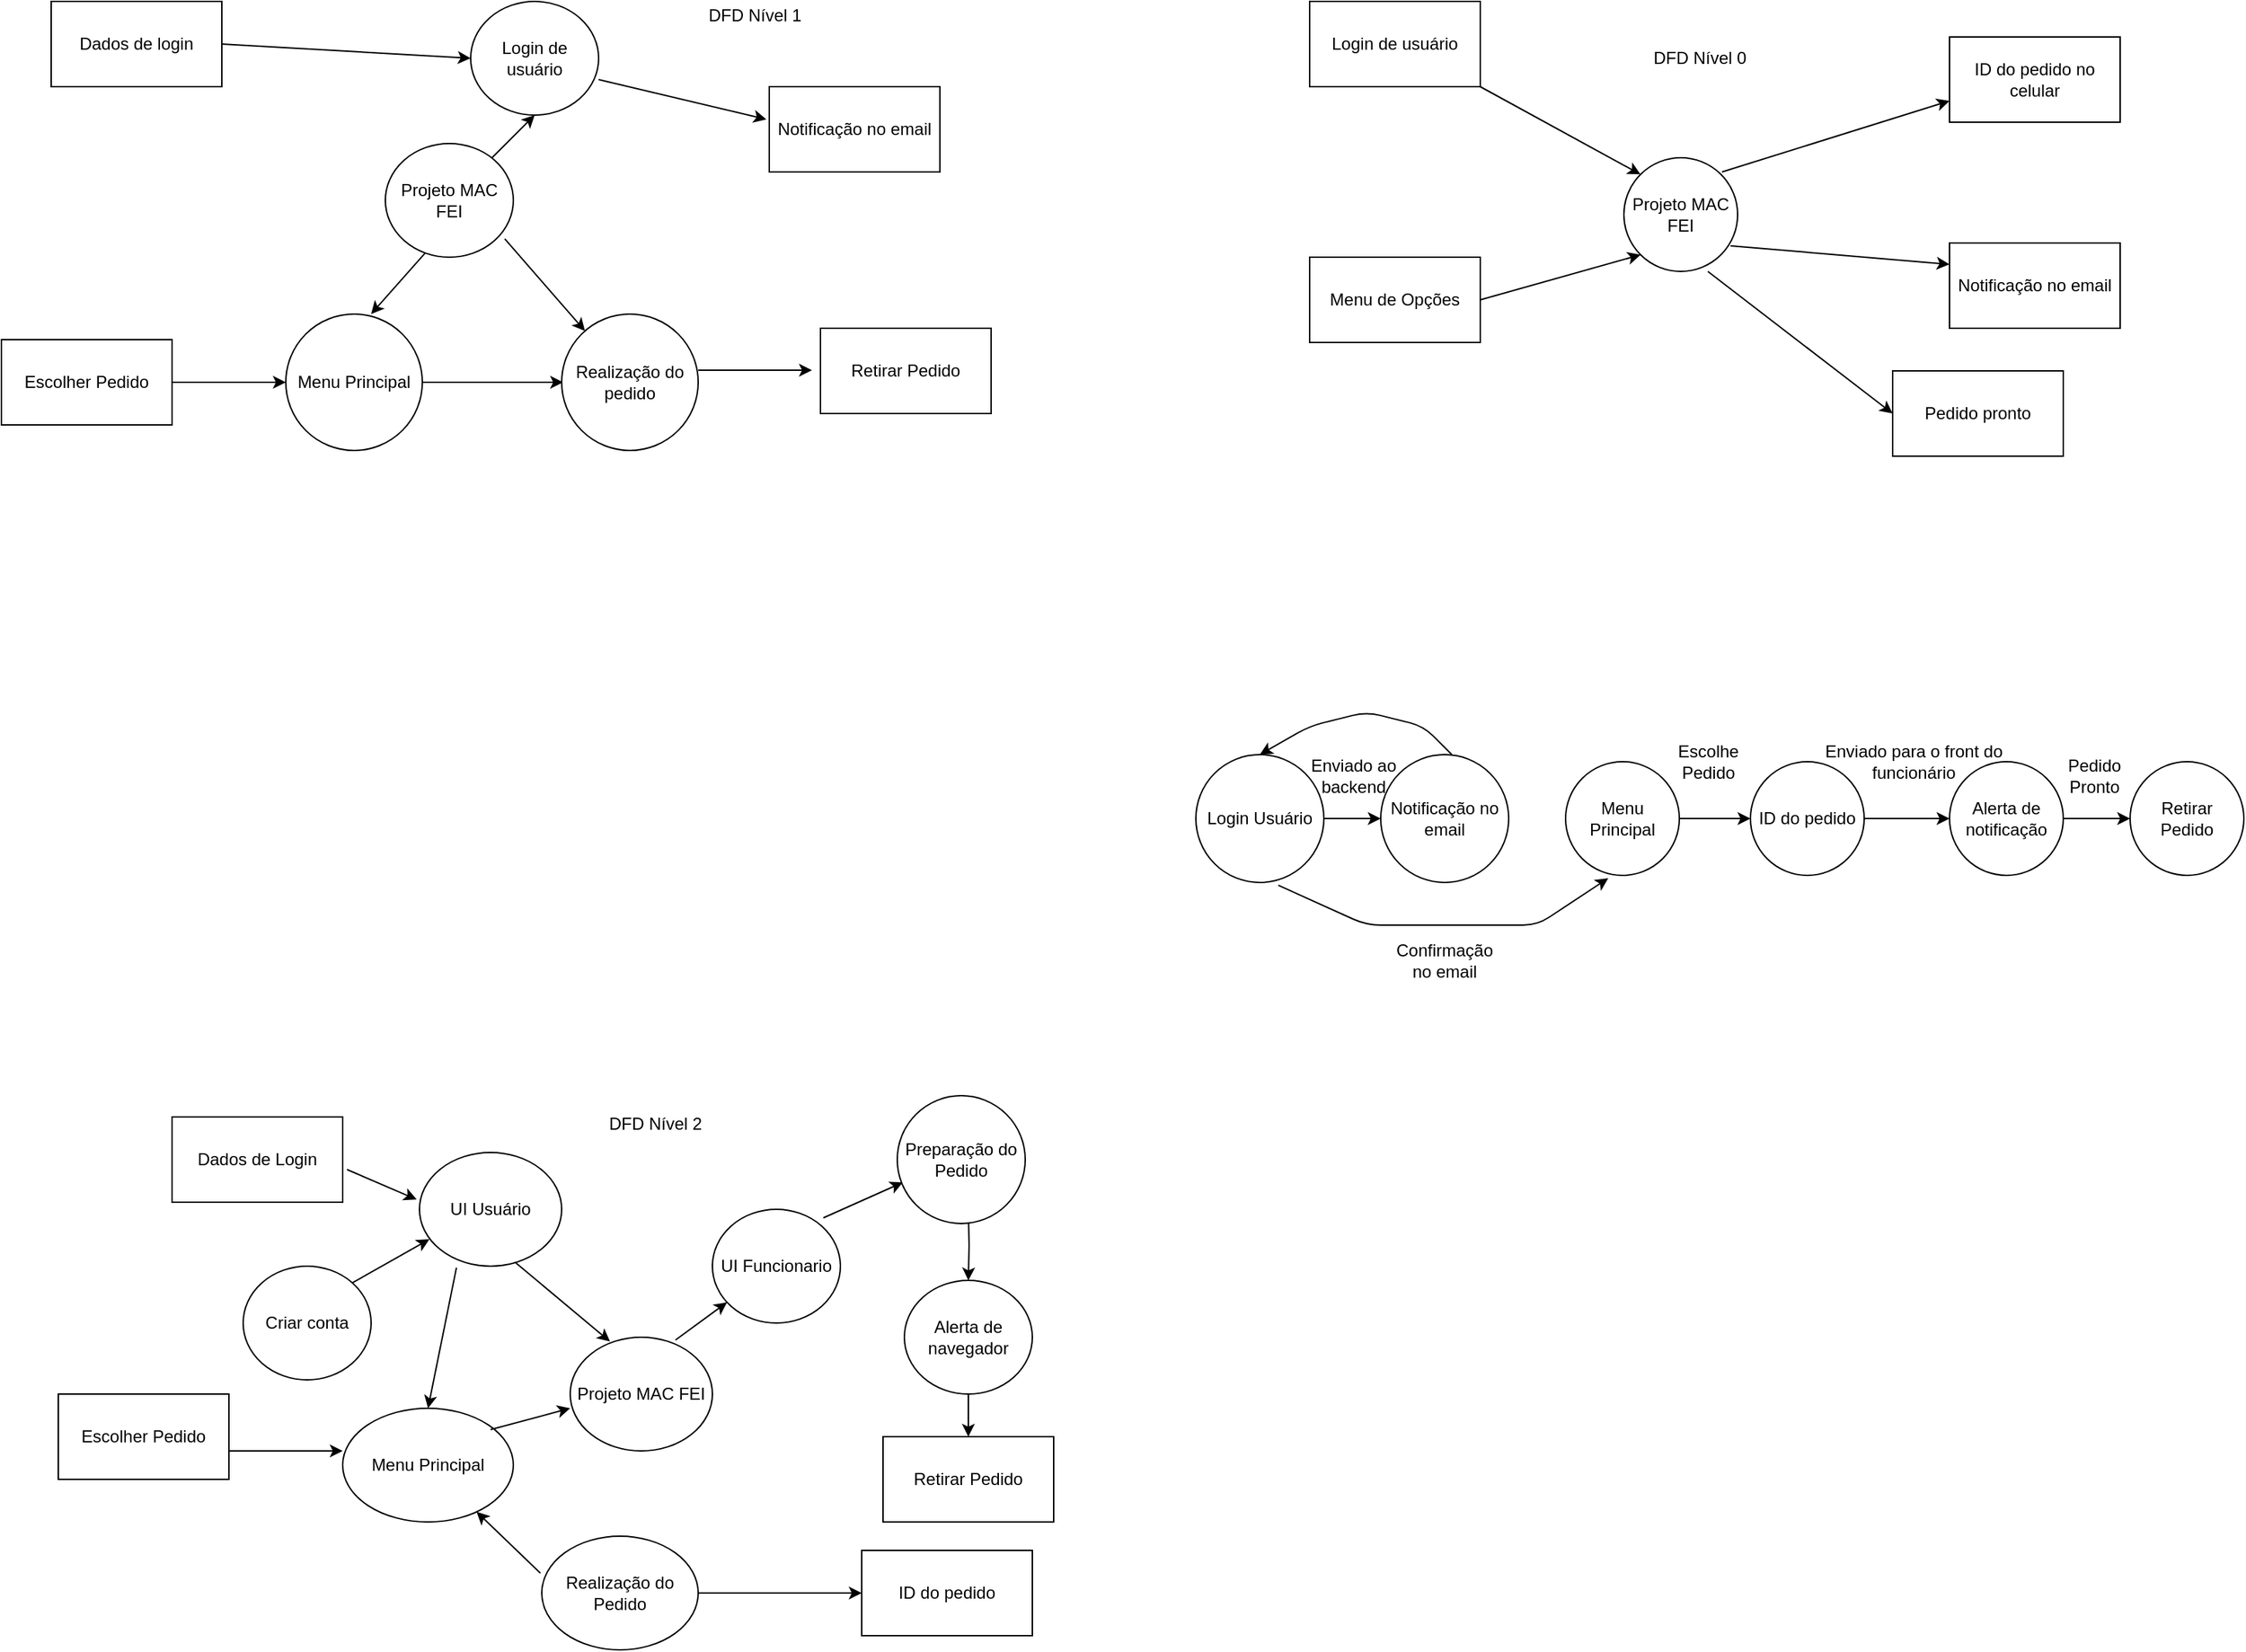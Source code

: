 <mxfile version="12.9.13" type="google"><diagram id="wCFUMcnoqW4Gaor_rcJt" name="Page-1"><mxGraphModel dx="868" dy="482" grid="1" gridSize="10" guides="1" tooltips="1" connect="1" arrows="1" fold="1" page="1" pageScale="1" pageWidth="827" pageHeight="1169" math="0" shadow="0"><root><mxCell id="0"/><mxCell id="1" parent="0"/><mxCell id="dzYBm75qbWvLWxw0KccY-3" value="" style="edgeStyle=orthogonalEdgeStyle;rounded=0;orthogonalLoop=1;jettySize=auto;html=1;" parent="1" source="dzYBm75qbWvLWxw0KccY-1" target="dzYBm75qbWvLWxw0KccY-2" edge="1"><mxGeometry relative="1" as="geometry"/></mxCell><mxCell id="dzYBm75qbWvLWxw0KccY-1" value="Login Usuário" style="ellipse;whiteSpace=wrap;html=1;aspect=fixed;" parent="1" vertex="1"><mxGeometry x="860" y="560" width="90" height="90" as="geometry"/></mxCell><mxCell id="dzYBm75qbWvLWxw0KccY-2" value="Notificação no email" style="ellipse;whiteSpace=wrap;html=1;aspect=fixed;" parent="1" vertex="1"><mxGeometry x="990" y="560" width="90" height="90" as="geometry"/></mxCell><mxCell id="dzYBm75qbWvLWxw0KccY-11" value="" style="edgeStyle=orthogonalEdgeStyle;rounded=0;orthogonalLoop=1;jettySize=auto;html=1;" parent="1" source="dzYBm75qbWvLWxw0KccY-9" target="dzYBm75qbWvLWxw0KccY-10" edge="1"><mxGeometry relative="1" as="geometry"/></mxCell><mxCell id="dzYBm75qbWvLWxw0KccY-31" value="" style="edgeStyle=orthogonalEdgeStyle;rounded=0;orthogonalLoop=1;jettySize=auto;html=1;" parent="1" source="dzYBm75qbWvLWxw0KccY-10" target="dzYBm75qbWvLWxw0KccY-30" edge="1"><mxGeometry relative="1" as="geometry"/></mxCell><mxCell id="dzYBm75qbWvLWxw0KccY-10" value="ID do pedido" style="ellipse;whiteSpace=wrap;html=1;aspect=fixed;" parent="1" vertex="1"><mxGeometry x="1250" y="565" width="80" height="80" as="geometry"/></mxCell><mxCell id="dzYBm75qbWvLWxw0KccY-33" value="" style="edgeStyle=orthogonalEdgeStyle;rounded=0;orthogonalLoop=1;jettySize=auto;html=1;" parent="1" source="dzYBm75qbWvLWxw0KccY-30" target="dzYBm75qbWvLWxw0KccY-32" edge="1"><mxGeometry relative="1" as="geometry"/></mxCell><mxCell id="dzYBm75qbWvLWxw0KccY-30" value="Alerta de notificação" style="ellipse;whiteSpace=wrap;html=1;aspect=fixed;" parent="1" vertex="1"><mxGeometry x="1390" y="565" width="80" height="80" as="geometry"/></mxCell><mxCell id="dzYBm75qbWvLWxw0KccY-32" value="Retirar&lt;br&gt;Pedido" style="ellipse;whiteSpace=wrap;html=1;aspect=fixed;" parent="1" vertex="1"><mxGeometry x="1517" y="565" width="80" height="80" as="geometry"/></mxCell><mxCell id="dzYBm75qbWvLWxw0KccY-19" value="Escolhe&lt;br&gt;Pedido" style="text;html=1;align=center;verticalAlign=middle;resizable=0;points=[];autosize=1;" parent="1" vertex="1"><mxGeometry x="1190" y="550" width="60" height="30" as="geometry"/></mxCell><mxCell id="dzYBm75qbWvLWxw0KccY-9" value="&lt;span style=&quot;white-space: normal&quot;&gt;Menu Principal&lt;/span&gt;" style="ellipse;whiteSpace=wrap;html=1;aspect=fixed;" parent="1" vertex="1"><mxGeometry x="1120" y="565" width="80" height="80" as="geometry"/></mxCell><mxCell id="dzYBm75qbWvLWxw0KccY-35" value="Projeto MAC FEI" style="ellipse;whiteSpace=wrap;html=1;" parent="1" vertex="1"><mxGeometry x="290" y="130" width="90" height="80" as="geometry"/></mxCell><mxCell id="dzYBm75qbWvLWxw0KccY-36" value="Login de usuário" style="ellipse;whiteSpace=wrap;html=1;" parent="1" vertex="1"><mxGeometry x="350" y="30" width="90" height="80" as="geometry"/></mxCell><mxCell id="dzYBm75qbWvLWxw0KccY-56" value="UI Funcionario" style="ellipse;whiteSpace=wrap;html=1;" parent="1" vertex="1"><mxGeometry x="520" y="880" width="90" height="80" as="geometry"/></mxCell><mxCell id="c863qHdywVuJ9lUW6JDO-21" style="edgeStyle=orthogonalEdgeStyle;rounded=0;orthogonalLoop=1;jettySize=auto;html=1;entryX=0.5;entryY=0;entryDx=0;entryDy=0;" parent="1" source="c863qHdywVuJ9lUW6JDO-1" edge="1" target="c863qHdywVuJ9lUW6JDO-22"><mxGeometry relative="1" as="geometry"><mxPoint x="700.01" y="1073.04" as="targetPoint"/></mxGeometry></mxCell><mxCell id="c863qHdywVuJ9lUW6JDO-1" value="Alerta de navegador" style="ellipse;whiteSpace=wrap;html=1;" parent="1" vertex="1"><mxGeometry x="655" y="930" width="90" height="80" as="geometry"/></mxCell><mxCell id="dzYBm75qbWvLWxw0KccY-69" value="" style="edgeStyle=orthogonalEdgeStyle;rounded=0;orthogonalLoop=1;jettySize=auto;html=1;" parent="1" edge="1"><mxGeometry relative="1" as="geometry"><mxPoint x="590" y="289.5" as="targetPoint"/><mxPoint x="510" y="289.5" as="sourcePoint"/></mxGeometry></mxCell><mxCell id="c863qHdywVuJ9lUW6JDO-6" value="Menu Principal" style="ellipse;whiteSpace=wrap;html=1;" parent="1" vertex="1"><mxGeometry x="260" y="1020" width="120" height="80" as="geometry"/></mxCell><mxCell id="c863qHdywVuJ9lUW6JDO-11" value="Realização do Pedido" style="ellipse;whiteSpace=wrap;html=1;" parent="1" vertex="1"><mxGeometry x="400" y="1110" width="110" height="80" as="geometry"/></mxCell><mxCell id="c863qHdywVuJ9lUW6JDO-7" value="Enviado ao backend" style="text;html=1;strokeColor=none;fillColor=none;align=center;verticalAlign=middle;whiteSpace=wrap;rounded=0;" parent="1" vertex="1"><mxGeometry x="936" y="565" width="70" height="20" as="geometry"/></mxCell><mxCell id="c863qHdywVuJ9lUW6JDO-8" value="Confirmação no email" style="text;html=1;strokeColor=none;fillColor=none;align=center;verticalAlign=middle;whiteSpace=wrap;rounded=0;" parent="1" vertex="1"><mxGeometry x="1015" y="695" width="40" height="20" as="geometry"/></mxCell><mxCell id="c863qHdywVuJ9lUW6JDO-10" value="Enviado para o front do funcionário" style="text;html=1;strokeColor=none;fillColor=none;align=center;verticalAlign=middle;whiteSpace=wrap;rounded=0;" parent="1" vertex="1"><mxGeometry x="1300" y="555" width="130" height="20" as="geometry"/></mxCell><mxCell id="c863qHdywVuJ9lUW6JDO-20" value="" style="edgeStyle=orthogonalEdgeStyle;rounded=0;orthogonalLoop=1;jettySize=auto;html=1;" parent="1" target="c863qHdywVuJ9lUW6JDO-1" edge="1"><mxGeometry relative="1" as="geometry"><mxPoint x="700" y="880" as="sourcePoint"/></mxGeometry></mxCell><mxCell id="c863qHdywVuJ9lUW6JDO-17" value="" style="endArrow=classic;html=1;entryX=0.044;entryY=0.678;entryDx=0;entryDy=0;exitX=0.867;exitY=0.075;exitDx=0;exitDy=0;exitPerimeter=0;entryPerimeter=0;" parent="1" source="dzYBm75qbWvLWxw0KccY-56" target="HlQ8iX5qmJNKGeTguG6G-1" edge="1"><mxGeometry width="50" height="50" relative="1" as="geometry"><mxPoint x="580" y="910" as="sourcePoint"/><mxPoint x="640" y="865" as="targetPoint"/></mxGeometry></mxCell><mxCell id="c863qHdywVuJ9lUW6JDO-22" value="Retirar Pedido" style="rounded=0;whiteSpace=wrap;html=1;" parent="1" vertex="1"><mxGeometry x="640" y="1040" width="120" height="60" as="geometry"/></mxCell><mxCell id="c863qHdywVuJ9lUW6JDO-23" value="Projeto MAC FEI" style="ellipse;whiteSpace=wrap;html=1;" parent="1" vertex="1"><mxGeometry x="420" y="970" width="100" height="80" as="geometry"/></mxCell><mxCell id="Qw9ucYQC4gDRhkAwf2Fk-4" value="Projeto MAC FEI" style="ellipse;whiteSpace=wrap;html=1;aspect=fixed;" parent="1" vertex="1"><mxGeometry x="1161" y="140" width="80" height="80" as="geometry"/></mxCell><mxCell id="Qw9ucYQC4gDRhkAwf2Fk-5" value="Login de usuário" style="rounded=0;whiteSpace=wrap;html=1;" parent="1" vertex="1"><mxGeometry x="940" y="30" width="120" height="60" as="geometry"/></mxCell><mxCell id="Qw9ucYQC4gDRhkAwf2Fk-7" value="Menu de Opções" style="rounded=0;whiteSpace=wrap;html=1;" parent="1" vertex="1"><mxGeometry x="940" y="210" width="120" height="60" as="geometry"/></mxCell><mxCell id="Qw9ucYQC4gDRhkAwf2Fk-8" value="ID do pedido no celular" style="rounded=0;whiteSpace=wrap;html=1;" parent="1" vertex="1"><mxGeometry x="1390" y="55" width="120" height="60" as="geometry"/></mxCell><mxCell id="Qw9ucYQC4gDRhkAwf2Fk-9" value="Notificação no email" style="rounded=0;whiteSpace=wrap;html=1;" parent="1" vertex="1"><mxGeometry x="1390" y="200" width="120" height="60" as="geometry"/></mxCell><mxCell id="Qw9ucYQC4gDRhkAwf2Fk-13" value="" style="endArrow=classic;html=1;entryX=0;entryY=0;entryDx=0;entryDy=0;" parent="1" target="Qw9ucYQC4gDRhkAwf2Fk-4" edge="1"><mxGeometry width="50" height="50" relative="1" as="geometry"><mxPoint x="1060" y="90" as="sourcePoint"/><mxPoint x="1110" y="40" as="targetPoint"/></mxGeometry></mxCell><mxCell id="Qw9ucYQC4gDRhkAwf2Fk-16" value="" style="endArrow=classic;html=1;entryX=0;entryY=1;entryDx=0;entryDy=0;exitX=1;exitY=0.5;exitDx=0;exitDy=0;" parent="1" source="Qw9ucYQC4gDRhkAwf2Fk-7" target="Qw9ucYQC4gDRhkAwf2Fk-4" edge="1"><mxGeometry width="50" height="50" relative="1" as="geometry"><mxPoint x="1070" y="300" as="sourcePoint"/><mxPoint x="1120" y="250" as="targetPoint"/></mxGeometry></mxCell><mxCell id="Qw9ucYQC4gDRhkAwf2Fk-17" value="" style="endArrow=classic;html=1;entryX=0;entryY=0.75;entryDx=0;entryDy=0;" parent="1" target="Qw9ucYQC4gDRhkAwf2Fk-8" edge="1"><mxGeometry width="50" height="50" relative="1" as="geometry"><mxPoint x="1230" y="150" as="sourcePoint"/><mxPoint x="1280" y="100" as="targetPoint"/></mxGeometry></mxCell><mxCell id="Qw9ucYQC4gDRhkAwf2Fk-18" value="" style="endArrow=classic;html=1;entryX=0;entryY=0.25;entryDx=0;entryDy=0;exitX=0.938;exitY=0.775;exitDx=0;exitDy=0;exitPerimeter=0;" parent="1" source="Qw9ucYQC4gDRhkAwf2Fk-4" target="Qw9ucYQC4gDRhkAwf2Fk-9" edge="1"><mxGeometry width="50" height="50" relative="1" as="geometry"><mxPoint x="1230" y="215" as="sourcePoint"/><mxPoint x="1280" y="165" as="targetPoint"/></mxGeometry></mxCell><mxCell id="Qw9ucYQC4gDRhkAwf2Fk-19" value="" style="endArrow=classic;html=1;exitX=0.738;exitY=1;exitDx=0;exitDy=0;exitPerimeter=0;" parent="1" source="Qw9ucYQC4gDRhkAwf2Fk-4" edge="1"><mxGeometry width="50" height="50" relative="1" as="geometry"><mxPoint x="1230" y="275" as="sourcePoint"/><mxPoint x="1350" y="320" as="targetPoint"/></mxGeometry></mxCell><mxCell id="Qw9ucYQC4gDRhkAwf2Fk-20" value="&lt;span&gt;Pedido pronto&lt;/span&gt;" style="rounded=0;whiteSpace=wrap;html=1;" parent="1" vertex="1"><mxGeometry x="1350" y="290" width="120" height="60" as="geometry"/></mxCell><mxCell id="Qw9ucYQC4gDRhkAwf2Fk-21" value="DFD Nível 0" style="text;html=1;strokeColor=none;fillColor=none;align=center;verticalAlign=middle;whiteSpace=wrap;rounded=0;" parent="1" vertex="1"><mxGeometry x="1170" y="60" width="89" height="20" as="geometry"/></mxCell><mxCell id="HlQ8iX5qmJNKGeTguG6G-1" value="Preparação do Pedido" style="ellipse;whiteSpace=wrap;html=1;aspect=fixed;" parent="1" vertex="1"><mxGeometry x="650" y="800" width="90" height="90" as="geometry"/></mxCell><mxCell id="HlQ8iX5qmJNKGeTguG6G-2" value="UI Usuário" style="ellipse;whiteSpace=wrap;html=1;" parent="1" vertex="1"><mxGeometry x="314" y="840" width="100" height="80" as="geometry"/></mxCell><mxCell id="HlQ8iX5qmJNKGeTguG6G-4" value="" style="endArrow=classic;html=1;exitX=0.67;exitY=0.963;exitDx=0;exitDy=0;exitPerimeter=0;entryX=0.28;entryY=0.038;entryDx=0;entryDy=0;entryPerimeter=0;" parent="1" source="HlQ8iX5qmJNKGeTguG6G-2" target="c863qHdywVuJ9lUW6JDO-23" edge="1"><mxGeometry width="50" height="50" relative="1" as="geometry"><mxPoint x="435" y="880" as="sourcePoint"/><mxPoint x="385" y="930" as="targetPoint"/></mxGeometry></mxCell><mxCell id="HlQ8iX5qmJNKGeTguG6G-5" value="" style="endArrow=classic;html=1;entryX=-0.02;entryY=0.413;entryDx=0;entryDy=0;entryPerimeter=0;exitX=1.038;exitY=0.65;exitDx=0;exitDy=0;exitPerimeter=0;" parent="1" target="HlQ8iX5qmJNKGeTguG6G-2" edge="1"><mxGeometry width="50" height="50" relative="1" as="geometry"><mxPoint x="263.04" y="852" as="sourcePoint"/><mxPoint x="305" y="810" as="targetPoint"/><Array as="points"/></mxGeometry></mxCell><mxCell id="HlQ8iX5qmJNKGeTguG6G-9" value="DFD Nível 2" style="text;html=1;strokeColor=none;fillColor=none;align=center;verticalAlign=middle;whiteSpace=wrap;rounded=0;" parent="1" vertex="1"><mxGeometry x="440" y="810" width="80" height="20" as="geometry"/></mxCell><mxCell id="HlQ8iX5qmJNKGeTguG6G-12" style="edgeStyle=orthogonalEdgeStyle;rounded=0;orthogonalLoop=1;jettySize=auto;html=1;entryX=-0.01;entryY=0.58;entryDx=0;entryDy=0;entryPerimeter=0;" parent="1" source="HlQ8iX5qmJNKGeTguG6G-10" edge="1"><mxGeometry relative="1" as="geometry"><mxPoint x="415" y="298" as="targetPoint"/></mxGeometry></mxCell><mxCell id="HlQ8iX5qmJNKGeTguG6G-10" value="Menu Principal" style="ellipse;whiteSpace=wrap;html=1;aspect=fixed;" parent="1" vertex="1"><mxGeometry x="220" y="250" width="96" height="96" as="geometry"/></mxCell><mxCell id="HlQ8iX5qmJNKGeTguG6G-11" value="&lt;span&gt;Retirar Pedido&lt;/span&gt;" style="rounded=0;whiteSpace=wrap;html=1;" parent="1" vertex="1"><mxGeometry x="596" y="260" width="120" height="60" as="geometry"/></mxCell><mxCell id="HlQ8iX5qmJNKGeTguG6G-13" value="Dados de login" style="rounded=0;whiteSpace=wrap;html=1;" parent="1" vertex="1"><mxGeometry x="55" y="30" width="120" height="60" as="geometry"/></mxCell><mxCell id="HlQ8iX5qmJNKGeTguG6G-17" value="DFD Nível 1" style="text;html=1;strokeColor=none;fillColor=none;align=center;verticalAlign=middle;whiteSpace=wrap;rounded=0;" parent="1" vertex="1"><mxGeometry x="510" y="30" width="80" height="20" as="geometry"/></mxCell><mxCell id="HlQ8iX5qmJNKGeTguG6G-19" value="&lt;span style=&quot;font-family: &amp;#34;helvetica&amp;#34;&quot;&gt;Dados de Login&lt;/span&gt;" style="rounded=0;whiteSpace=wrap;html=1;" parent="1" vertex="1"><mxGeometry x="140" y="815" width="120" height="60" as="geometry"/></mxCell><mxCell id="r0M8IUTr7qnEs_ivb6ls-1" value="" style="endArrow=classic;html=1;exitX=1;exitY=0.5;exitDx=0;exitDy=0;entryX=0;entryY=0.5;entryDx=0;entryDy=0;" edge="1" parent="1" source="HlQ8iX5qmJNKGeTguG6G-13" target="dzYBm75qbWvLWxw0KccY-36"><mxGeometry width="50" height="50" relative="1" as="geometry"><mxPoint x="230" y="60" as="sourcePoint"/><mxPoint x="280" y="10" as="targetPoint"/></mxGeometry></mxCell><mxCell id="r0M8IUTr7qnEs_ivb6ls-5" value="&lt;span&gt;Notificação no email&lt;/span&gt;" style="rounded=0;whiteSpace=wrap;html=1;" vertex="1" parent="1"><mxGeometry x="560" y="90" width="120" height="60" as="geometry"/></mxCell><mxCell id="r0M8IUTr7qnEs_ivb6ls-6" value="" style="endArrow=classic;html=1;exitX=1;exitY=0.688;exitDx=0;exitDy=0;exitPerimeter=0;entryX=-0.017;entryY=0.383;entryDx=0;entryDy=0;entryPerimeter=0;" edge="1" parent="1" source="dzYBm75qbWvLWxw0KccY-36" target="r0M8IUTr7qnEs_ivb6ls-5"><mxGeometry width="50" height="50" relative="1" as="geometry"><mxPoint x="460" y="95" as="sourcePoint"/><mxPoint x="510" y="45" as="targetPoint"/></mxGeometry></mxCell><mxCell id="r0M8IUTr7qnEs_ivb6ls-8" value="" style="endArrow=classic;html=1;entryX=0.5;entryY=1;entryDx=0;entryDy=0;" edge="1" parent="1" source="dzYBm75qbWvLWxw0KccY-35" target="dzYBm75qbWvLWxw0KccY-36"><mxGeometry width="50" height="50" relative="1" as="geometry"><mxPoint x="405" y="140" as="sourcePoint"/><mxPoint x="460" y="110" as="targetPoint"/></mxGeometry></mxCell><mxCell id="r0M8IUTr7qnEs_ivb6ls-14" value="Realização do pedido" style="ellipse;whiteSpace=wrap;html=1;aspect=fixed;" vertex="1" parent="1"><mxGeometry x="414" y="250" width="96" height="96" as="geometry"/></mxCell><mxCell id="r0M8IUTr7qnEs_ivb6ls-18" value="" style="endArrow=classic;html=1;exitX=0.311;exitY=0.963;exitDx=0;exitDy=0;exitPerimeter=0;" edge="1" parent="1" source="dzYBm75qbWvLWxw0KccY-35"><mxGeometry width="50" height="50" relative="1" as="geometry"><mxPoint x="320" y="210" as="sourcePoint"/><mxPoint x="280" y="250" as="targetPoint"/></mxGeometry></mxCell><mxCell id="r0M8IUTr7qnEs_ivb6ls-21" value="" style="endArrow=classic;html=1;entryX=0.375;entryY=1.025;entryDx=0;entryDy=0;exitX=0.644;exitY=1.022;exitDx=0;exitDy=0;exitPerimeter=0;entryPerimeter=0;" edge="1" parent="1" source="dzYBm75qbWvLWxw0KccY-1" target="dzYBm75qbWvLWxw0KccY-9"><mxGeometry width="50" height="50" relative="1" as="geometry"><mxPoint x="920" y="660" as="sourcePoint"/><mxPoint x="1160" y="685" as="targetPoint"/><Array as="points"><mxPoint x="980" y="680"/><mxPoint x="1100" y="680"/></Array></mxGeometry></mxCell><mxCell id="r0M8IUTr7qnEs_ivb6ls-22" value="" style="endArrow=classic;html=1;entryX=0.5;entryY=0;entryDx=0;entryDy=0;" edge="1" parent="1" target="dzYBm75qbWvLWxw0KccY-1"><mxGeometry width="50" height="50" relative="1" as="geometry"><mxPoint x="1040" y="560" as="sourcePoint"/><mxPoint x="1090" y="510" as="targetPoint"/><Array as="points"><mxPoint x="1020" y="540"/><mxPoint x="980" y="530"/><mxPoint x="940" y="540"/></Array></mxGeometry></mxCell><mxCell id="r0M8IUTr7qnEs_ivb6ls-24" value="Pedido Pronto" style="text;html=1;strokeColor=none;fillColor=none;align=center;verticalAlign=middle;whiteSpace=wrap;rounded=0;" vertex="1" parent="1"><mxGeometry x="1467" y="565" width="50" height="20" as="geometry"/></mxCell><mxCell id="r0M8IUTr7qnEs_ivb6ls-27" value="" style="endArrow=classic;html=1;exitX=0.933;exitY=0.838;exitDx=0;exitDy=0;exitPerimeter=0;" edge="1" parent="1" source="dzYBm75qbWvLWxw0KccY-35" target="r0M8IUTr7qnEs_ivb6ls-14"><mxGeometry width="50" height="50" relative="1" as="geometry"><mxPoint x="370" y="220" as="sourcePoint"/><mxPoint x="420" y="170" as="targetPoint"/></mxGeometry></mxCell><mxCell id="r0M8IUTr7qnEs_ivb6ls-28" value="Escolher Pedido" style="rounded=0;whiteSpace=wrap;html=1;" vertex="1" parent="1"><mxGeometry x="20" y="268" width="120" height="60" as="geometry"/></mxCell><mxCell id="r0M8IUTr7qnEs_ivb6ls-30" value="" style="endArrow=classic;html=1;exitX=1;exitY=0.5;exitDx=0;exitDy=0;" edge="1" parent="1" source="r0M8IUTr7qnEs_ivb6ls-28" target="HlQ8iX5qmJNKGeTguG6G-10"><mxGeometry width="50" height="50" relative="1" as="geometry"><mxPoint x="160" y="240" as="sourcePoint"/><mxPoint x="210" y="190" as="targetPoint"/></mxGeometry></mxCell><mxCell id="r0M8IUTr7qnEs_ivb6ls-35" value="" style="endArrow=classic;html=1;entryX=0;entryY=0.625;entryDx=0;entryDy=0;entryPerimeter=0;" edge="1" parent="1" target="c863qHdywVuJ9lUW6JDO-23"><mxGeometry width="50" height="50" relative="1" as="geometry"><mxPoint x="364" y="1035" as="sourcePoint"/><mxPoint x="414" y="985" as="targetPoint"/></mxGeometry></mxCell><mxCell id="r0M8IUTr7qnEs_ivb6ls-36" value="&lt;span&gt;ID do pedido&lt;/span&gt;" style="rounded=0;whiteSpace=wrap;html=1;" vertex="1" parent="1"><mxGeometry x="625" y="1120" width="120" height="60" as="geometry"/></mxCell><mxCell id="r0M8IUTr7qnEs_ivb6ls-37" value="" style="endArrow=classic;html=1;entryX=0;entryY=0.5;entryDx=0;entryDy=0;exitX=1;exitY=0.5;exitDx=0;exitDy=0;" edge="1" parent="1" source="c863qHdywVuJ9lUW6JDO-11" target="r0M8IUTr7qnEs_ivb6ls-36"><mxGeometry width="50" height="50" relative="1" as="geometry"><mxPoint x="470" y="1140" as="sourcePoint"/><mxPoint x="520" y="1090" as="targetPoint"/></mxGeometry></mxCell><mxCell id="r0M8IUTr7qnEs_ivb6ls-39" value="Escolher Pedido" style="rounded=0;whiteSpace=wrap;html=1;" vertex="1" parent="1"><mxGeometry x="60" y="1010" width="120" height="60" as="geometry"/></mxCell><mxCell id="r0M8IUTr7qnEs_ivb6ls-40" value="" style="endArrow=classic;html=1;entryX=0;entryY=0.375;entryDx=0;entryDy=0;entryPerimeter=0;" edge="1" parent="1" target="c863qHdywVuJ9lUW6JDO-6"><mxGeometry width="50" height="50" relative="1" as="geometry"><mxPoint x="180" y="1050" as="sourcePoint"/><mxPoint x="230" y="1000" as="targetPoint"/></mxGeometry></mxCell><mxCell id="r0M8IUTr7qnEs_ivb6ls-41" value="" style="endArrow=classic;html=1;exitX=0.74;exitY=0.025;exitDx=0;exitDy=0;exitPerimeter=0;" edge="1" parent="1" source="c863qHdywVuJ9lUW6JDO-23" target="dzYBm75qbWvLWxw0KccY-56"><mxGeometry width="50" height="50" relative="1" as="geometry"><mxPoint x="480" y="990" as="sourcePoint"/><mxPoint x="530" y="940" as="targetPoint"/></mxGeometry></mxCell><mxCell id="r0M8IUTr7qnEs_ivb6ls-42" value="" style="endArrow=classic;html=1;exitX=0.26;exitY=1.013;exitDx=0;exitDy=0;exitPerimeter=0;entryX=0.5;entryY=0;entryDx=0;entryDy=0;" edge="1" parent="1" source="HlQ8iX5qmJNKGeTguG6G-2" target="c863qHdywVuJ9lUW6JDO-6"><mxGeometry width="50" height="50" relative="1" as="geometry"><mxPoint x="316" y="995" as="sourcePoint"/><mxPoint x="366" y="945" as="targetPoint"/></mxGeometry></mxCell><mxCell id="r0M8IUTr7qnEs_ivb6ls-43" value="" style="endArrow=classic;html=1;exitX=-0.009;exitY=0.325;exitDx=0;exitDy=0;exitPerimeter=0;" edge="1" parent="1" source="c863qHdywVuJ9lUW6JDO-11" target="c863qHdywVuJ9lUW6JDO-6"><mxGeometry width="50" height="50" relative="1" as="geometry"><mxPoint x="360" y="1150" as="sourcePoint"/><mxPoint x="410" y="1100" as="targetPoint"/></mxGeometry></mxCell><mxCell id="r0M8IUTr7qnEs_ivb6ls-45" value="Criar conta" style="ellipse;whiteSpace=wrap;html=1;" vertex="1" parent="1"><mxGeometry x="190" y="920" width="90" height="80" as="geometry"/></mxCell><mxCell id="r0M8IUTr7qnEs_ivb6ls-46" value="" style="endArrow=classic;html=1;exitX=1;exitY=0;exitDx=0;exitDy=0;entryX=0.07;entryY=0.763;entryDx=0;entryDy=0;entryPerimeter=0;" edge="1" parent="1" source="r0M8IUTr7qnEs_ivb6ls-45" target="HlQ8iX5qmJNKGeTguG6G-2"><mxGeometry width="50" height="50" relative="1" as="geometry"><mxPoint x="266" y="945" as="sourcePoint"/><mxPoint x="316" y="895" as="targetPoint"/></mxGeometry></mxCell></root></mxGraphModel></diagram></mxfile>